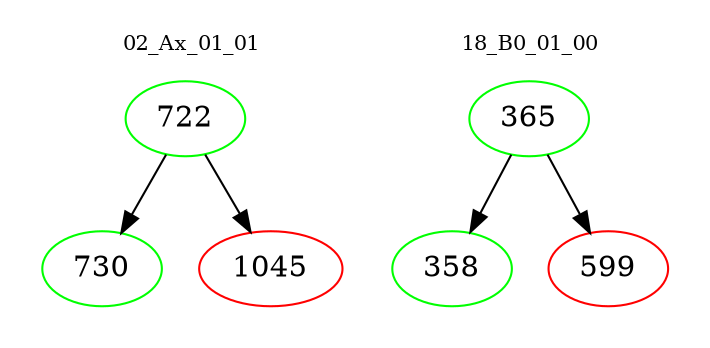 digraph{
subgraph cluster_0 {
color = white
label = "02_Ax_01_01";
fontsize=10;
T0_722 [label="722", color="green"]
T0_722 -> T0_730 [color="black"]
T0_730 [label="730", color="green"]
T0_722 -> T0_1045 [color="black"]
T0_1045 [label="1045", color="red"]
}
subgraph cluster_1 {
color = white
label = "18_B0_01_00";
fontsize=10;
T1_365 [label="365", color="green"]
T1_365 -> T1_358 [color="black"]
T1_358 [label="358", color="green"]
T1_365 -> T1_599 [color="black"]
T1_599 [label="599", color="red"]
}
}
